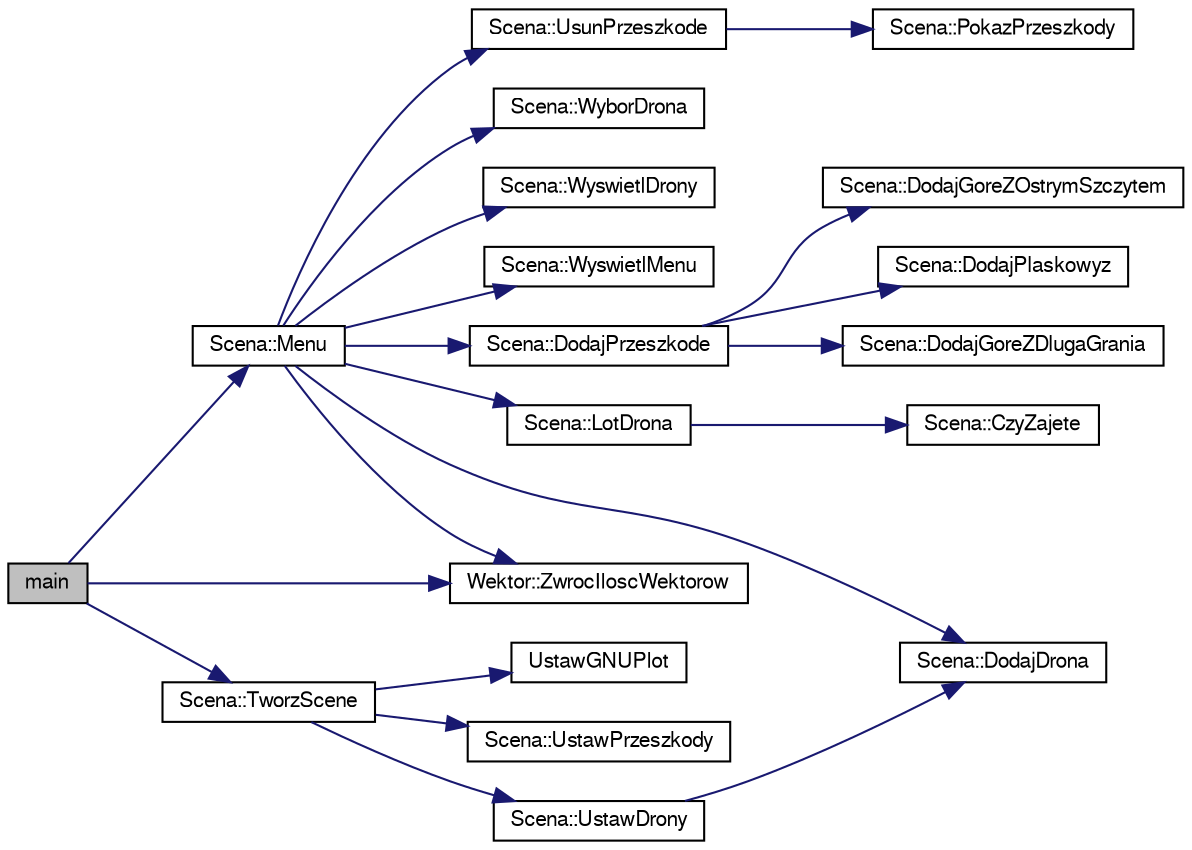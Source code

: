 digraph "main"
{
 // LATEX_PDF_SIZE
  edge [fontname="FreeSans",fontsize="10",labelfontname="FreeSans",labelfontsize="10"];
  node [fontname="FreeSans",fontsize="10",shape=record];
  rankdir="LR";
  Node1 [label="main",height=0.2,width=0.4,color="black", fillcolor="grey75", style="filled", fontcolor="black",tooltip=" "];
  Node1 -> Node2 [color="midnightblue",fontsize="10",style="solid",fontname="FreeSans"];
  Node2 [label="Scena::Menu",height=0.2,width=0.4,color="black", fillcolor="white", style="filled",URL="$a00162.html#aba5cd9be3daabe70b47768fb56d9484f",tooltip="Metody obslugujace dzialanie sceny."];
  Node2 -> Node3 [color="midnightblue",fontsize="10",style="solid",fontname="FreeSans"];
  Node3 [label="Scena::DodajDrona",height=0.2,width=0.4,color="black", fillcolor="white", style="filled",URL="$a00162.html#ac4877c70e5361e3cba1ea25ea2e48663",tooltip="Metoda Dodajaca drona."];
  Node2 -> Node4 [color="midnightblue",fontsize="10",style="solid",fontname="FreeSans"];
  Node4 [label="Scena::DodajPrzeszkode",height=0.2,width=0.4,color="black", fillcolor="white", style="filled",URL="$a00162.html#a6faca9a9cb055f76ea492826cf77cbe4",tooltip="Metoda pozwalajaca dodanie nowej przeszkody do listy sceny."];
  Node4 -> Node5 [color="midnightblue",fontsize="10",style="solid",fontname="FreeSans"];
  Node5 [label="Scena::DodajGoreZDlugaGrania",height=0.2,width=0.4,color="black", fillcolor="white", style="filled",URL="$a00162.html#ab40952b8aec13ed7d6d340b32f219e7a",tooltip="Metody dodajace przeszkody."];
  Node4 -> Node6 [color="midnightblue",fontsize="10",style="solid",fontname="FreeSans"];
  Node6 [label="Scena::DodajGoreZOstrymSzczytem",height=0.2,width=0.4,color="black", fillcolor="white", style="filled",URL="$a00162.html#a4be9ff121b9dc9fe1ce0707fea9d44b4",tooltip="Metoda Dodajaca gore z ostrym szczytem do sceny."];
  Node4 -> Node7 [color="midnightblue",fontsize="10",style="solid",fontname="FreeSans"];
  Node7 [label="Scena::DodajPlaskowyz",height=0.2,width=0.4,color="black", fillcolor="white", style="filled",URL="$a00162.html#ae72678ebd84f521a70ecfc59fdf0ca68",tooltip="Metoda Dodajaca Plaskowyz do sceny."];
  Node2 -> Node8 [color="midnightblue",fontsize="10",style="solid",fontname="FreeSans"];
  Node8 [label="Scena::LotDrona",height=0.2,width=0.4,color="black", fillcolor="white", style="filled",URL="$a00162.html#a436531fb0912fd07d0c0ab08418cb3f9",tooltip="Metody animujace lot drona."];
  Node8 -> Node9 [color="midnightblue",fontsize="10",style="solid",fontname="FreeSans"];
  Node9 [label="Scena::CzyZajete",height=0.2,width=0.4,color="black", fillcolor="white", style="filled",URL="$a00162.html#a95fb76862b8cc8e17ff4ef8e93123a20",tooltip="!"];
  Node2 -> Node10 [color="midnightblue",fontsize="10",style="solid",fontname="FreeSans"];
  Node10 [label="Scena::UsunPrzeszkode",height=0.2,width=0.4,color="black", fillcolor="white", style="filled",URL="$a00162.html#a524ac639a8470d7552dbcb2d7ec19387",tooltip="Metoda umozliwiajaca usuniecie danej przeszkody ze sceny."];
  Node10 -> Node11 [color="midnightblue",fontsize="10",style="solid",fontname="FreeSans"];
  Node11 [label="Scena::PokazPrzeszkody",height=0.2,width=0.4,color="black", fillcolor="white", style="filled",URL="$a00162.html#a0e67fffddcdc291ba6234949caa173a0",tooltip="Metody usuwajace przeszkody."];
  Node2 -> Node12 [color="midnightblue",fontsize="10",style="solid",fontname="FreeSans"];
  Node12 [label="Scena::WyborDrona",height=0.2,width=0.4,color="black", fillcolor="white", style="filled",URL="$a00162.html#a93c4b60ab40bdb5a9247add7fb487155",tooltip="Metoda pozwalajaca na wybor drona."];
  Node2 -> Node13 [color="midnightblue",fontsize="10",style="solid",fontname="FreeSans"];
  Node13 [label="Scena::WyswietlDrony",height=0.2,width=0.4,color="black", fillcolor="white", style="filled",URL="$a00162.html#ac9f1a3bce32dd78653ab68b2d2ef2669",tooltip=" "];
  Node2 -> Node14 [color="midnightblue",fontsize="10",style="solid",fontname="FreeSans"];
  Node14 [label="Scena::WyswietlMenu",height=0.2,width=0.4,color="black", fillcolor="white", style="filled",URL="$a00162.html#ab4c786d9def8a483b9873c27b5bd7f13",tooltip="Metoda wyswietlajaca menu programu."];
  Node2 -> Node15 [color="midnightblue",fontsize="10",style="solid",fontname="FreeSans"];
  Node15 [label="Wektor::ZwrocIloscWektorow",height=0.2,width=0.4,color="black", fillcolor="white", style="filled",URL="$a00170.html#aca086c1c63c38e4749c86674d655e737",tooltip="Metody zwracajace ilosc obiektow."];
  Node1 -> Node16 [color="midnightblue",fontsize="10",style="solid",fontname="FreeSans"];
  Node16 [label="Scena::TworzScene",height=0.2,width=0.4,color="black", fillcolor="white", style="filled",URL="$a00162.html#aeca659dd59433366298ce1a828208d62",tooltip="Metoda tworzaca uklad sceny."];
  Node16 -> Node17 [color="midnightblue",fontsize="10",style="solid",fontname="FreeSans"];
  Node17 [label="Scena::UstawDrony",height=0.2,width=0.4,color="black", fillcolor="white", style="filled",URL="$a00162.html#ad5078558b323936a82982880d4013da8",tooltip="Metoda Ustawiajaca drony w odpowiednich miejscach na scenie."];
  Node17 -> Node3 [color="midnightblue",fontsize="10",style="solid",fontname="FreeSans"];
  Node16 -> Node18 [color="midnightblue",fontsize="10",style="solid",fontname="FreeSans"];
  Node18 [label="UstawGNUPlot",height=0.2,width=0.4,color="black", fillcolor="white", style="filled",URL="$a00047.html#a93c8997213d37d9cf5f08446aa8f2ed8",tooltip="Funckja ustwiajaca odpowiednie parametry gnuplota."];
  Node16 -> Node19 [color="midnightblue",fontsize="10",style="solid",fontname="FreeSans"];
  Node19 [label="Scena::UstawPrzeszkody",height=0.2,width=0.4,color="black", fillcolor="white", style="filled",URL="$a00162.html#a8bbbd92a6d80a62ce19808f6d985c1b5",tooltip="metoda ustawiajaca poczatkowy zestaw przeszkod"];
  Node1 -> Node15 [color="midnightblue",fontsize="10",style="solid",fontname="FreeSans"];
}
